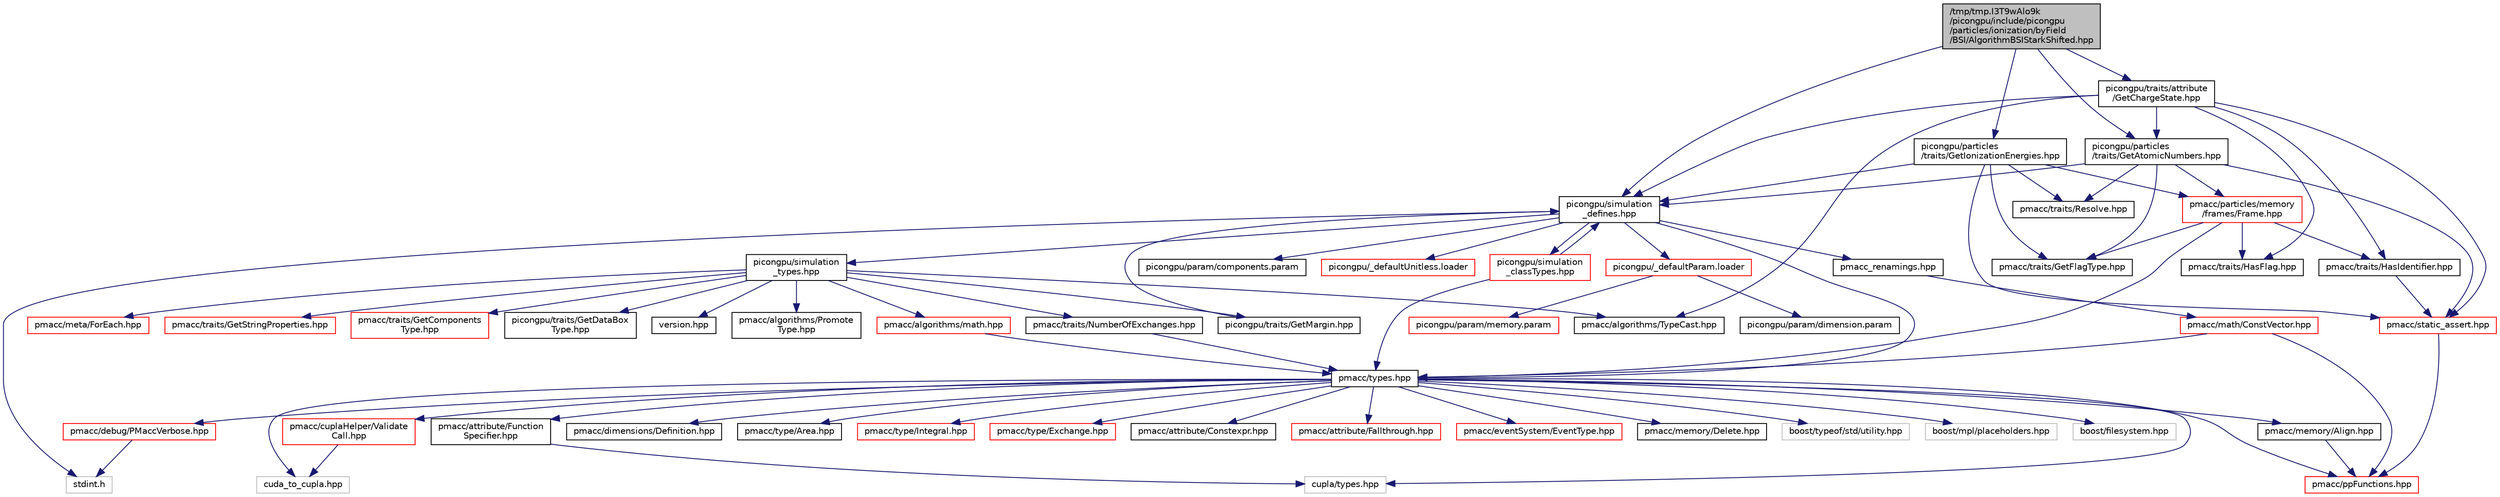 digraph "/tmp/tmp.I3T9wAlo9k/picongpu/include/picongpu/particles/ionization/byField/BSI/AlgorithmBSIStarkShifted.hpp"
{
 // LATEX_PDF_SIZE
  edge [fontname="Helvetica",fontsize="10",labelfontname="Helvetica",labelfontsize="10"];
  node [fontname="Helvetica",fontsize="10",shape=record];
  Node1 [label="/tmp/tmp.I3T9wAlo9k\l/picongpu/include/picongpu\l/particles/ionization/byField\l/BSI/AlgorithmBSIStarkShifted.hpp",height=0.2,width=0.4,color="black", fillcolor="grey75", style="filled", fontcolor="black",tooltip=" "];
  Node1 -> Node2 [color="midnightblue",fontsize="10",style="solid",fontname="Helvetica"];
  Node2 [label="picongpu/simulation\l_defines.hpp",height=0.2,width=0.4,color="black", fillcolor="white", style="filled",URL="$simulation__defines_8hpp_source.html",tooltip=" "];
  Node2 -> Node3 [color="midnightblue",fontsize="10",style="solid",fontname="Helvetica"];
  Node3 [label="stdint.h",height=0.2,width=0.4,color="grey75", fillcolor="white", style="filled",tooltip=" "];
  Node2 -> Node4 [color="midnightblue",fontsize="10",style="solid",fontname="Helvetica"];
  Node4 [label="pmacc/types.hpp",height=0.2,width=0.4,color="black", fillcolor="white", style="filled",URL="$types_8hpp_source.html",tooltip=" "];
  Node4 -> Node5 [color="midnightblue",fontsize="10",style="solid",fontname="Helvetica"];
  Node5 [label="cupla/types.hpp",height=0.2,width=0.4,color="grey75", fillcolor="white", style="filled",tooltip=" "];
  Node4 -> Node6 [color="midnightblue",fontsize="10",style="solid",fontname="Helvetica"];
  Node6 [label="cuda_to_cupla.hpp",height=0.2,width=0.4,color="grey75", fillcolor="white", style="filled",tooltip=" "];
  Node4 -> Node7 [color="midnightblue",fontsize="10",style="solid",fontname="Helvetica"];
  Node7 [label="pmacc/debug/PMaccVerbose.hpp",height=0.2,width=0.4,color="red", fillcolor="white", style="filled",URL="$_p_macc_verbose_8hpp_source.html",tooltip=" "];
  Node7 -> Node3 [color="midnightblue",fontsize="10",style="solid",fontname="Helvetica"];
  Node4 -> Node15 [color="midnightblue",fontsize="10",style="solid",fontname="Helvetica"];
  Node15 [label="pmacc/ppFunctions.hpp",height=0.2,width=0.4,color="red", fillcolor="white", style="filled",URL="$pp_functions_8hpp_source.html",tooltip=" "];
  Node4 -> Node18 [color="midnightblue",fontsize="10",style="solid",fontname="Helvetica"];
  Node18 [label="pmacc/dimensions/Definition.hpp",height=0.2,width=0.4,color="black", fillcolor="white", style="filled",URL="$_definition_8hpp_source.html",tooltip=" "];
  Node4 -> Node19 [color="midnightblue",fontsize="10",style="solid",fontname="Helvetica"];
  Node19 [label="pmacc/type/Area.hpp",height=0.2,width=0.4,color="black", fillcolor="white", style="filled",URL="$_area_8hpp_source.html",tooltip=" "];
  Node4 -> Node20 [color="midnightblue",fontsize="10",style="solid",fontname="Helvetica"];
  Node20 [label="pmacc/type/Integral.hpp",height=0.2,width=0.4,color="red", fillcolor="white", style="filled",URL="$_integral_8hpp_source.html",tooltip=" "];
  Node4 -> Node21 [color="midnightblue",fontsize="10",style="solid",fontname="Helvetica"];
  Node21 [label="pmacc/type/Exchange.hpp",height=0.2,width=0.4,color="red", fillcolor="white", style="filled",URL="$type_2_exchange_8hpp_source.html",tooltip=" "];
  Node4 -> Node22 [color="midnightblue",fontsize="10",style="solid",fontname="Helvetica"];
  Node22 [label="pmacc/attribute/Function\lSpecifier.hpp",height=0.2,width=0.4,color="black", fillcolor="white", style="filled",URL="$_function_specifier_8hpp_source.html",tooltip=" "];
  Node22 -> Node5 [color="midnightblue",fontsize="10",style="solid",fontname="Helvetica"];
  Node4 -> Node23 [color="midnightblue",fontsize="10",style="solid",fontname="Helvetica"];
  Node23 [label="pmacc/attribute/Constexpr.hpp",height=0.2,width=0.4,color="black", fillcolor="white", style="filled",URL="$_constexpr_8hpp_source.html",tooltip=" "];
  Node4 -> Node24 [color="midnightblue",fontsize="10",style="solid",fontname="Helvetica"];
  Node24 [label="pmacc/attribute/Fallthrough.hpp",height=0.2,width=0.4,color="red", fillcolor="white", style="filled",URL="$_fallthrough_8hpp_source.html",tooltip=" "];
  Node4 -> Node27 [color="midnightblue",fontsize="10",style="solid",fontname="Helvetica"];
  Node27 [label="pmacc/eventSystem/EventType.hpp",height=0.2,width=0.4,color="red", fillcolor="white", style="filled",URL="$_event_type_8hpp_source.html",tooltip=" "];
  Node4 -> Node28 [color="midnightblue",fontsize="10",style="solid",fontname="Helvetica"];
  Node28 [label="pmacc/cuplaHelper/Validate\lCall.hpp",height=0.2,width=0.4,color="red", fillcolor="white", style="filled",URL="$_validate_call_8hpp_source.html",tooltip=" "];
  Node28 -> Node6 [color="midnightblue",fontsize="10",style="solid",fontname="Helvetica"];
  Node4 -> Node30 [color="midnightblue",fontsize="10",style="solid",fontname="Helvetica"];
  Node30 [label="pmacc/memory/Align.hpp",height=0.2,width=0.4,color="black", fillcolor="white", style="filled",URL="$_align_8hpp_source.html",tooltip=" "];
  Node30 -> Node15 [color="midnightblue",fontsize="10",style="solid",fontname="Helvetica"];
  Node4 -> Node31 [color="midnightblue",fontsize="10",style="solid",fontname="Helvetica"];
  Node31 [label="pmacc/memory/Delete.hpp",height=0.2,width=0.4,color="black", fillcolor="white", style="filled",URL="$_delete_8hpp_source.html",tooltip=" "];
  Node4 -> Node32 [color="midnightblue",fontsize="10",style="solid",fontname="Helvetica"];
  Node32 [label="boost/typeof/std/utility.hpp",height=0.2,width=0.4,color="grey75", fillcolor="white", style="filled",tooltip=" "];
  Node4 -> Node33 [color="midnightblue",fontsize="10",style="solid",fontname="Helvetica"];
  Node33 [label="boost/mpl/placeholders.hpp",height=0.2,width=0.4,color="grey75", fillcolor="white", style="filled",tooltip=" "];
  Node4 -> Node34 [color="midnightblue",fontsize="10",style="solid",fontname="Helvetica"];
  Node34 [label="boost/filesystem.hpp",height=0.2,width=0.4,color="grey75", fillcolor="white", style="filled",tooltip=" "];
  Node2 -> Node35 [color="midnightblue",fontsize="10",style="solid",fontname="Helvetica"];
  Node35 [label="picongpu/simulation\l_types.hpp",height=0.2,width=0.4,color="black", fillcolor="white", style="filled",URL="$simulation__types_8hpp_source.html",tooltip=" "];
  Node35 -> Node36 [color="midnightblue",fontsize="10",style="solid",fontname="Helvetica"];
  Node36 [label="version.hpp",height=0.2,width=0.4,color="black", fillcolor="white", style="filled",URL="$version_8hpp_source.html",tooltip=" "];
  Node35 -> Node37 [color="midnightblue",fontsize="10",style="solid",fontname="Helvetica"];
  Node37 [label="pmacc/algorithms/TypeCast.hpp",height=0.2,width=0.4,color="black", fillcolor="white", style="filled",URL="$_type_cast_8hpp_source.html",tooltip=" "];
  Node35 -> Node38 [color="midnightblue",fontsize="10",style="solid",fontname="Helvetica"];
  Node38 [label="pmacc/algorithms/Promote\lType.hpp",height=0.2,width=0.4,color="black", fillcolor="white", style="filled",URL="$_promote_type_8hpp_source.html",tooltip=" "];
  Node35 -> Node39 [color="midnightblue",fontsize="10",style="solid",fontname="Helvetica"];
  Node39 [label="pmacc/meta/ForEach.hpp",height=0.2,width=0.4,color="red", fillcolor="white", style="filled",URL="$meta_2_foreach_8hpp_source.html",tooltip=" "];
  Node35 -> Node48 [color="midnightblue",fontsize="10",style="solid",fontname="Helvetica"];
  Node48 [label="pmacc/algorithms/math.hpp",height=0.2,width=0.4,color="red", fillcolor="white", style="filled",URL="$math_8hpp_source.html",tooltip=" "];
  Node48 -> Node4 [color="midnightblue",fontsize="10",style="solid",fontname="Helvetica"];
  Node35 -> Node63 [color="midnightblue",fontsize="10",style="solid",fontname="Helvetica"];
  Node63 [label="pmacc/traits/GetStringProperties.hpp",height=0.2,width=0.4,color="red", fillcolor="white", style="filled",URL="$_get_string_properties_8hpp_source.html",tooltip=" "];
  Node35 -> Node65 [color="midnightblue",fontsize="10",style="solid",fontname="Helvetica"];
  Node65 [label="picongpu/traits/GetMargin.hpp",height=0.2,width=0.4,color="black", fillcolor="white", style="filled",URL="$_get_margin_8hpp_source.html",tooltip=" "];
  Node65 -> Node2 [color="midnightblue",fontsize="10",style="solid",fontname="Helvetica"];
  Node35 -> Node66 [color="midnightblue",fontsize="10",style="solid",fontname="Helvetica"];
  Node66 [label="pmacc/traits/GetComponents\lType.hpp",height=0.2,width=0.4,color="red", fillcolor="white", style="filled",URL="$_get_components_type_8hpp_source.html",tooltip=" "];
  Node35 -> Node67 [color="midnightblue",fontsize="10",style="solid",fontname="Helvetica"];
  Node67 [label="pmacc/traits/NumberOfExchanges.hpp",height=0.2,width=0.4,color="black", fillcolor="white", style="filled",URL="$_number_of_exchanges_8hpp_source.html",tooltip=" "];
  Node67 -> Node4 [color="midnightblue",fontsize="10",style="solid",fontname="Helvetica"];
  Node35 -> Node68 [color="midnightblue",fontsize="10",style="solid",fontname="Helvetica"];
  Node68 [label="picongpu/traits/GetDataBox\lType.hpp",height=0.2,width=0.4,color="black", fillcolor="white", style="filled",URL="$_get_data_box_type_8hpp_source.html",tooltip=" "];
  Node2 -> Node69 [color="midnightblue",fontsize="10",style="solid",fontname="Helvetica"];
  Node69 [label="pmacc_renamings.hpp",height=0.2,width=0.4,color="black", fillcolor="white", style="filled",URL="$pmacc__renamings_8hpp_source.html",tooltip=" "];
  Node69 -> Node70 [color="midnightblue",fontsize="10",style="solid",fontname="Helvetica"];
  Node70 [label="pmacc/math/ConstVector.hpp",height=0.2,width=0.4,color="red", fillcolor="white", style="filled",URL="$_const_vector_8hpp_source.html",tooltip=" "];
  Node70 -> Node15 [color="midnightblue",fontsize="10",style="solid",fontname="Helvetica"];
  Node70 -> Node4 [color="midnightblue",fontsize="10",style="solid",fontname="Helvetica"];
  Node2 -> Node81 [color="midnightblue",fontsize="10",style="solid",fontname="Helvetica"];
  Node81 [label="picongpu/_defaultParam.loader",height=0.2,width=0.4,color="red", fillcolor="white", style="filled",URL="$__default_param_8loader.html",tooltip=" "];
  Node81 -> Node82 [color="midnightblue",fontsize="10",style="solid",fontname="Helvetica"];
  Node82 [label="picongpu/param/dimension.param",height=0.2,width=0.4,color="black", fillcolor="white", style="filled",URL="$dimension_8param.html",tooltip=" "];
  Node81 -> Node83 [color="midnightblue",fontsize="10",style="solid",fontname="Helvetica"];
  Node83 [label="picongpu/param/memory.param",height=0.2,width=0.4,color="red", fillcolor="white", style="filled",URL="$memory_8param.html",tooltip=" "];
  Node2 -> Node417 [color="midnightblue",fontsize="10",style="solid",fontname="Helvetica"];
  Node417 [label="picongpu/param/components.param",height=0.2,width=0.4,color="black", fillcolor="white", style="filled",URL="$components_8param.html",tooltip=" "];
  Node2 -> Node418 [color="midnightblue",fontsize="10",style="solid",fontname="Helvetica"];
  Node418 [label="picongpu/simulation\l_classTypes.hpp",height=0.2,width=0.4,color="red", fillcolor="white", style="filled",URL="$simulation__class_types_8hpp_source.html",tooltip=" "];
  Node418 -> Node4 [color="midnightblue",fontsize="10",style="solid",fontname="Helvetica"];
  Node418 -> Node2 [color="midnightblue",fontsize="10",style="solid",fontname="Helvetica"];
  Node2 -> Node420 [color="midnightblue",fontsize="10",style="solid",fontname="Helvetica"];
  Node420 [label="picongpu/_defaultUnitless.loader",height=0.2,width=0.4,color="red", fillcolor="white", style="filled",URL="$__default_unitless_8loader.html",tooltip=" "];
  Node1 -> Node427 [color="midnightblue",fontsize="10",style="solid",fontname="Helvetica"];
  Node427 [label="picongpu/particles\l/traits/GetIonizationEnergies.hpp",height=0.2,width=0.4,color="black", fillcolor="white", style="filled",URL="$_get_ionization_energies_8hpp_source.html",tooltip=" "];
  Node427 -> Node2 [color="midnightblue",fontsize="10",style="solid",fontname="Helvetica"];
  Node427 -> Node76 [color="midnightblue",fontsize="10",style="solid",fontname="Helvetica"];
  Node76 [label="pmacc/static_assert.hpp",height=0.2,width=0.4,color="red", fillcolor="white", style="filled",URL="$static__assert_8hpp_source.html",tooltip=" "];
  Node76 -> Node15 [color="midnightblue",fontsize="10",style="solid",fontname="Helvetica"];
  Node427 -> Node374 [color="midnightblue",fontsize="10",style="solid",fontname="Helvetica"];
  Node374 [label="pmacc/traits/GetFlagType.hpp",height=0.2,width=0.4,color="black", fillcolor="white", style="filled",URL="$_get_flag_type_8hpp_source.html",tooltip=" "];
  Node427 -> Node137 [color="midnightblue",fontsize="10",style="solid",fontname="Helvetica"];
  Node137 [label="pmacc/traits/Resolve.hpp",height=0.2,width=0.4,color="black", fillcolor="white", style="filled",URL="$_resolve_8hpp_source.html",tooltip=" "];
  Node427 -> Node366 [color="midnightblue",fontsize="10",style="solid",fontname="Helvetica"];
  Node366 [label="pmacc/particles/memory\l/frames/Frame.hpp",height=0.2,width=0.4,color="red", fillcolor="white", style="filled",URL="$_frame_8hpp_source.html",tooltip=" "];
  Node366 -> Node4 [color="midnightblue",fontsize="10",style="solid",fontname="Helvetica"];
  Node366 -> Node188 [color="midnightblue",fontsize="10",style="solid",fontname="Helvetica"];
  Node188 [label="pmacc/traits/HasIdentifier.hpp",height=0.2,width=0.4,color="black", fillcolor="white", style="filled",URL="$_has_identifier_8hpp_source.html",tooltip=" "];
  Node188 -> Node76 [color="midnightblue",fontsize="10",style="solid",fontname="Helvetica"];
  Node366 -> Node190 [color="midnightblue",fontsize="10",style="solid",fontname="Helvetica"];
  Node190 [label="pmacc/traits/HasFlag.hpp",height=0.2,width=0.4,color="black", fillcolor="white", style="filled",URL="$_has_flag_8hpp_source.html",tooltip=" "];
  Node366 -> Node374 [color="midnightblue",fontsize="10",style="solid",fontname="Helvetica"];
  Node1 -> Node428 [color="midnightblue",fontsize="10",style="solid",fontname="Helvetica"];
  Node428 [label="picongpu/particles\l/traits/GetAtomicNumbers.hpp",height=0.2,width=0.4,color="black", fillcolor="white", style="filled",URL="$_get_atomic_numbers_8hpp_source.html",tooltip=" "];
  Node428 -> Node2 [color="midnightblue",fontsize="10",style="solid",fontname="Helvetica"];
  Node428 -> Node76 [color="midnightblue",fontsize="10",style="solid",fontname="Helvetica"];
  Node428 -> Node374 [color="midnightblue",fontsize="10",style="solid",fontname="Helvetica"];
  Node428 -> Node137 [color="midnightblue",fontsize="10",style="solid",fontname="Helvetica"];
  Node428 -> Node366 [color="midnightblue",fontsize="10",style="solid",fontname="Helvetica"];
  Node1 -> Node429 [color="midnightblue",fontsize="10",style="solid",fontname="Helvetica"];
  Node429 [label="picongpu/traits/attribute\l/GetChargeState.hpp",height=0.2,width=0.4,color="black", fillcolor="white", style="filled",URL="$_get_charge_state_8hpp_source.html",tooltip=" "];
  Node429 -> Node2 [color="midnightblue",fontsize="10",style="solid",fontname="Helvetica"];
  Node429 -> Node428 [color="midnightblue",fontsize="10",style="solid",fontname="Helvetica"];
  Node429 -> Node37 [color="midnightblue",fontsize="10",style="solid",fontname="Helvetica"];
  Node429 -> Node76 [color="midnightblue",fontsize="10",style="solid",fontname="Helvetica"];
  Node429 -> Node190 [color="midnightblue",fontsize="10",style="solid",fontname="Helvetica"];
  Node429 -> Node188 [color="midnightblue",fontsize="10",style="solid",fontname="Helvetica"];
}
